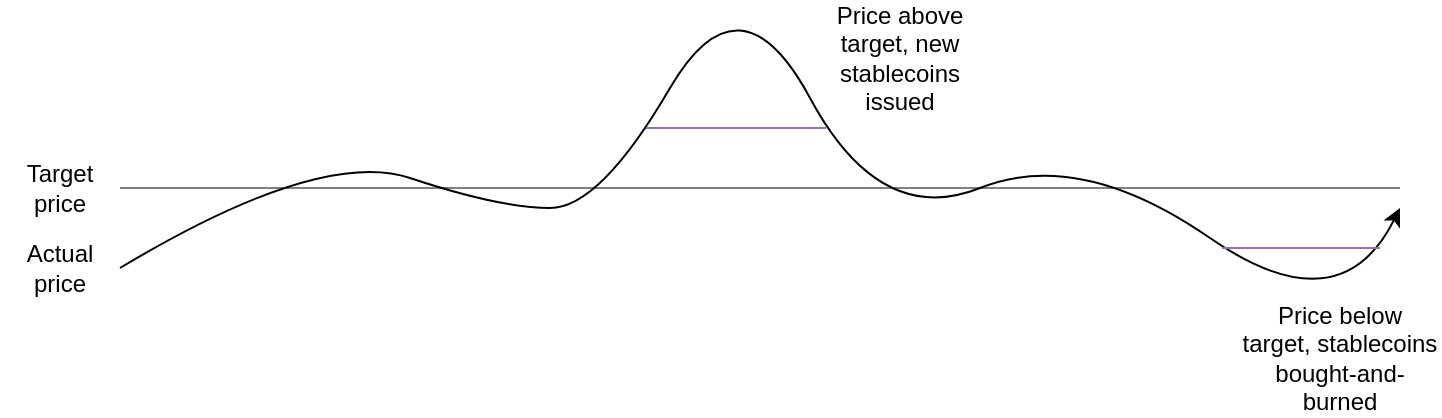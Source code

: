 <mxfile version="18.1.1" type="device"><diagram id="9r1a0kBjdYfuTyzFR6rY" name="Page-1"><mxGraphModel dx="1422" dy="740" grid="1" gridSize="10" guides="1" tooltips="1" connect="1" arrows="1" fold="1" page="1" pageScale="1" pageWidth="850" pageHeight="1100" math="0" shadow="0"><root><mxCell id="0"/><mxCell id="1" parent="0"/><mxCell id="_cT-ToSyKGvrOGXirUhP-1" value="" style="endArrow=none;html=1;rounded=0;fillColor=#d5e8d4;strokeColor=#808080;" edge="1" parent="1"><mxGeometry width="50" height="50" relative="1" as="geometry"><mxPoint x="80" y="280" as="sourcePoint"/><mxPoint x="720" y="280" as="targetPoint"/></mxGeometry></mxCell><mxCell id="_cT-ToSyKGvrOGXirUhP-2" value="Target&lt;br&gt;price" style="text;html=1;strokeColor=none;fillColor=none;align=center;verticalAlign=middle;whiteSpace=wrap;rounded=0;" vertex="1" parent="1"><mxGeometry x="20" y="260" width="60" height="40" as="geometry"/></mxCell><mxCell id="_cT-ToSyKGvrOGXirUhP-3" value="" style="curved=1;endArrow=classic;html=1;rounded=0;" edge="1" parent="1"><mxGeometry width="50" height="50" relative="1" as="geometry"><mxPoint x="80" y="320" as="sourcePoint"/><mxPoint x="720" y="290" as="targetPoint"/><Array as="points"><mxPoint x="180" y="260"/><mxPoint x="270" y="290"/><mxPoint x="320" y="290"/><mxPoint x="390" y="170"/><mxPoint x="460" y="300"/><mxPoint x="560" y="260"/><mxPoint x="690" y="350"/></Array></mxGeometry></mxCell><mxCell id="_cT-ToSyKGvrOGXirUhP-4" value="Price above target, new stablecoins issued" style="text;html=1;strokeColor=none;fillColor=none;align=center;verticalAlign=middle;whiteSpace=wrap;rounded=0;" vertex="1" parent="1"><mxGeometry x="420" y="200" width="100" height="30" as="geometry"/></mxCell><mxCell id="_cT-ToSyKGvrOGXirUhP-5" value="" style="endArrow=none;html=1;rounded=0;fillColor=#e1d5e7;strokeColor=#9673a6;" edge="1" parent="1"><mxGeometry width="50" height="50" relative="1" as="geometry"><mxPoint x="343" y="250" as="sourcePoint"/><mxPoint x="433" y="250" as="targetPoint"/></mxGeometry></mxCell><mxCell id="_cT-ToSyKGvrOGXirUhP-6" value="" style="endArrow=none;html=1;rounded=0;fillColor=#e1d5e7;strokeColor=#9673a6;" edge="1" parent="1"><mxGeometry width="50" height="50" relative="1" as="geometry"><mxPoint x="631" y="310" as="sourcePoint"/><mxPoint x="710" y="310" as="targetPoint"/></mxGeometry></mxCell><mxCell id="_cT-ToSyKGvrOGXirUhP-7" value="Price below target, stablecoins bought-and-burned" style="text;html=1;strokeColor=none;fillColor=none;align=center;verticalAlign=middle;whiteSpace=wrap;rounded=0;" vertex="1" parent="1"><mxGeometry x="640" y="350" width="100" height="30" as="geometry"/></mxCell><mxCell id="_cT-ToSyKGvrOGXirUhP-8" value="Actual&lt;br&gt;price" style="text;html=1;strokeColor=none;fillColor=none;align=center;verticalAlign=middle;whiteSpace=wrap;rounded=0;" vertex="1" parent="1"><mxGeometry x="20" y="300" width="60" height="40" as="geometry"/></mxCell></root></mxGraphModel></diagram></mxfile>